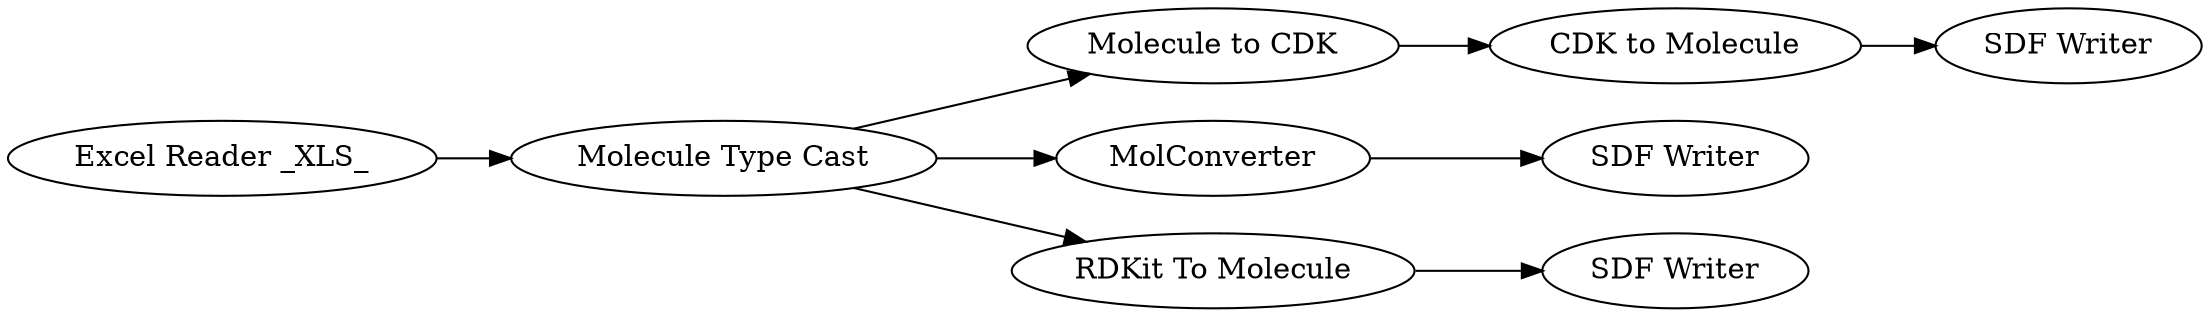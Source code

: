 digraph {
	9 -> 8
	8 -> 10
	3 -> 4
	2 -> 6
	2 -> 9
	1 -> 2
	2 -> 3
	6 -> 7
	1 [label="Excel Reader _XLS_"]
	7 [label="SDF Writer"]
	9 [label="Molecule to CDK"]
	4 [label="SDF Writer"]
	6 [label="RDKit To Molecule"]
	8 [label="CDK to Molecule"]
	3 [label=MolConverter]
	2 [label="Molecule Type Cast"]
	10 [label="SDF Writer"]
	rankdir=LR
}
